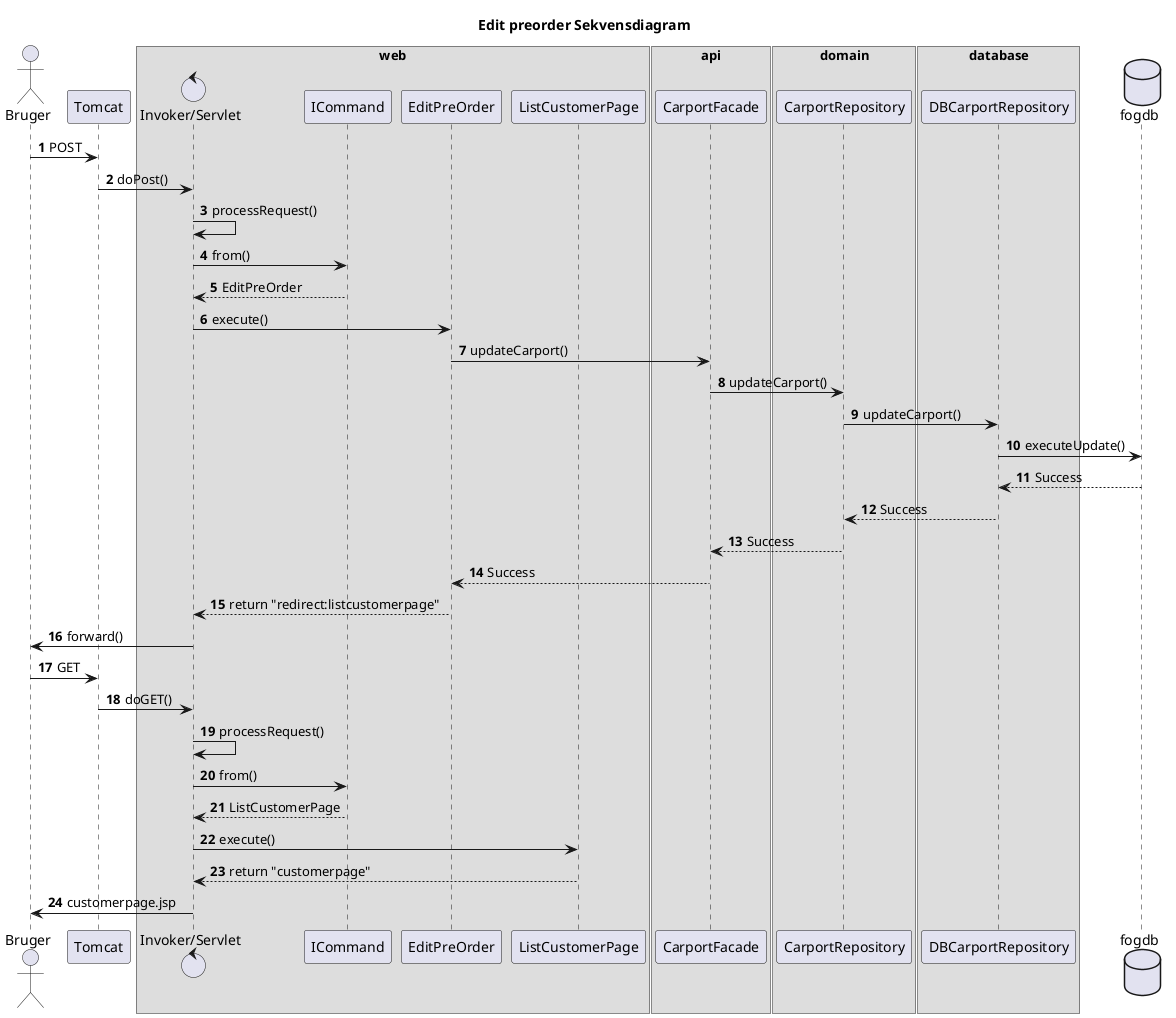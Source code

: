 @startuml

autonumber
Title Edit preorder Sekvensdiagram
actor Bruger

Bruger -> Tomcat: POST


box web
control "Invoker/Servlet"
Tomcat -> "Invoker/Servlet": doPost()
"Invoker/Servlet" -> "Invoker/Servlet": processRequest()
"Invoker/Servlet"-> ICommand: from()
ICommand --> "Invoker/Servlet": EditPreOrder
"Invoker/Servlet" -> EditPreOrder: execute()
participant ListCustomerPage
end box

box api

EditPreOrder -> CarportFacade: updateCarport()
end box

box domain

CarportFacade -> CarportRepository: updateCarport()
end box

box database
CarportRepository -> DBCarportRepository: updateCarport()

end box

database fogdb
DBCarportRepository -> fogdb: executeUpdate()
fogdb --> DBCarportRepository: Success
DBCarportRepository --> CarportRepository: Success
CarportRepository --> CarportFacade: Success
CarportFacade --> EditPreOrder: Success
EditPreOrder --> "Invoker/Servlet": return "redirect:listcustomerpage"
"Invoker/Servlet" -> Bruger: forward()

Bruger -> Tomcat: GET
Tomcat -> "Invoker/Servlet": doGET()
"Invoker/Servlet" -> "Invoker/Servlet": processRequest()
"Invoker/Servlet" -> ICommand: from()
"ICommand" --> "Invoker/Servlet": ListCustomerPage
"Invoker/Servlet" -> ListCustomerPage: execute()
ListCustomerPage --> "Invoker/Servlet": return "customerpage"
"Invoker/Servlet" -> Bruger: customerpage.jsp




@enduml